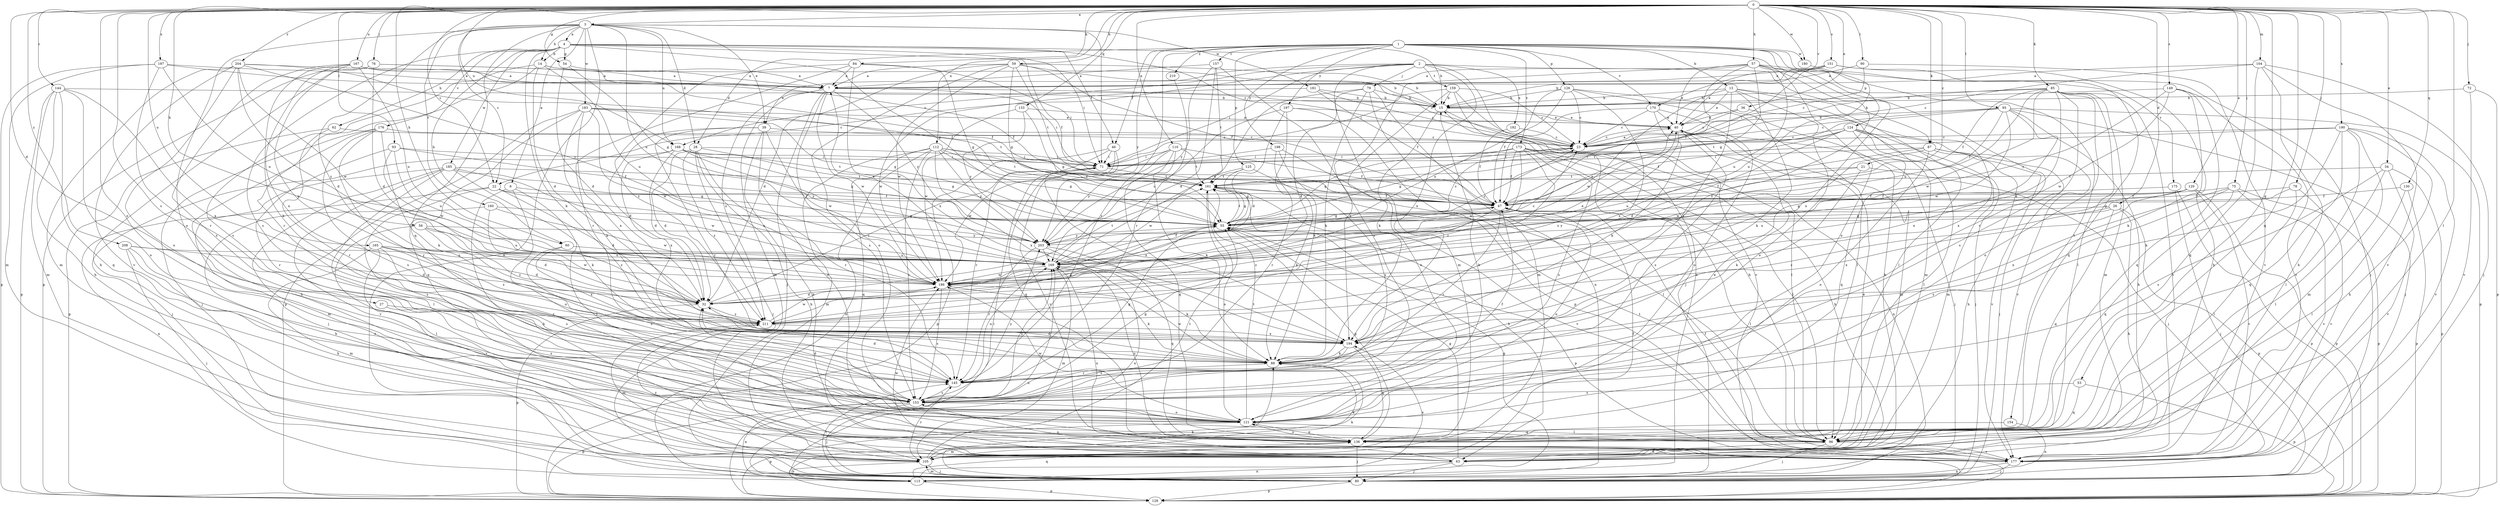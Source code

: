strict digraph  {
0;
1;
2;
3;
4;
6;
7;
13;
14;
15;
21;
22;
23;
26;
27;
28;
32;
34;
36;
39;
40;
46;
47;
53;
54;
55;
56;
57;
59;
60;
62;
63;
71;
72;
75;
76;
78;
79;
80;
84;
85;
87;
88;
90;
93;
95;
96;
104;
105;
110;
112;
113;
120;
121;
124;
125;
126;
128;
130;
133;
136;
144;
145;
149;
151;
153;
154;
157;
159;
160;
161;
165;
167;
168;
169;
170;
173;
175;
176;
177;
180;
181;
183;
185;
186;
187;
190;
192;
194;
197;
198;
203;
204;
208;
210;
211;
0 -> 3  [label=a];
0 -> 21  [label=c];
0 -> 22  [label=c];
0 -> 26  [label=d];
0 -> 27  [label=d];
0 -> 34  [label=e];
0 -> 36  [label=e];
0 -> 53  [label=g];
0 -> 54  [label=g];
0 -> 56  [label=h];
0 -> 57  [label=h];
0 -> 59  [label=h];
0 -> 60  [label=h];
0 -> 72  [label=j];
0 -> 75  [label=j];
0 -> 76  [label=j];
0 -> 78  [label=j];
0 -> 84  [label=k];
0 -> 85  [label=k];
0 -> 87  [label=k];
0 -> 90  [label=l];
0 -> 93  [label=l];
0 -> 95  [label=l];
0 -> 96  [label=l];
0 -> 104  [label=m];
0 -> 110  [label=n];
0 -> 112  [label=n];
0 -> 120  [label=o];
0 -> 121  [label=o];
0 -> 130  [label=q];
0 -> 133  [label=q];
0 -> 136  [label=q];
0 -> 144  [label=r];
0 -> 149  [label=s];
0 -> 151  [label=s];
0 -> 153  [label=s];
0 -> 165  [label=u];
0 -> 167  [label=u];
0 -> 168  [label=u];
0 -> 170  [label=v];
0 -> 180  [label=w];
0 -> 187  [label=x];
0 -> 190  [label=x];
0 -> 204  [label=z];
0 -> 208  [label=z];
1 -> 13  [label=b];
1 -> 28  [label=d];
1 -> 46  [label=f];
1 -> 121  [label=o];
1 -> 124  [label=p];
1 -> 125  [label=p];
1 -> 126  [label=p];
1 -> 145  [label=r];
1 -> 154  [label=t];
1 -> 157  [label=t];
1 -> 170  [label=v];
1 -> 173  [label=v];
1 -> 175  [label=v];
1 -> 180  [label=w];
1 -> 197  [label=y];
1 -> 198  [label=y];
1 -> 203  [label=y];
1 -> 210  [label=z];
2 -> 22  [label=c];
2 -> 39  [label=e];
2 -> 71  [label=i];
2 -> 79  [label=j];
2 -> 87  [label=k];
2 -> 105  [label=m];
2 -> 113  [label=n];
2 -> 159  [label=t];
2 -> 168  [label=u];
2 -> 192  [label=x];
2 -> 194  [label=x];
3 -> 4  [label=a];
3 -> 6  [label=a];
3 -> 14  [label=b];
3 -> 22  [label=c];
3 -> 28  [label=d];
3 -> 39  [label=e];
3 -> 71  [label=i];
3 -> 113  [label=n];
3 -> 121  [label=o];
3 -> 136  [label=q];
3 -> 160  [label=t];
3 -> 168  [label=u];
3 -> 169  [label=u];
3 -> 181  [label=w];
3 -> 183  [label=w];
3 -> 211  [label=z];
4 -> 14  [label=b];
4 -> 15  [label=b];
4 -> 23  [label=c];
4 -> 46  [label=f];
4 -> 47  [label=f];
4 -> 54  [label=g];
4 -> 55  [label=g];
4 -> 60  [label=h];
4 -> 62  [label=h];
4 -> 71  [label=i];
4 -> 88  [label=k];
4 -> 153  [label=s];
4 -> 176  [label=v];
4 -> 185  [label=w];
6 -> 47  [label=f];
6 -> 63  [label=h];
6 -> 96  [label=l];
6 -> 121  [label=o];
7 -> 15  [label=b];
7 -> 71  [label=i];
7 -> 80  [label=j];
7 -> 105  [label=m];
7 -> 153  [label=s];
7 -> 186  [label=w];
7 -> 203  [label=y];
7 -> 211  [label=z];
13 -> 15  [label=b];
13 -> 40  [label=e];
13 -> 88  [label=k];
13 -> 96  [label=l];
13 -> 105  [label=m];
13 -> 121  [label=o];
13 -> 186  [label=w];
13 -> 194  [label=x];
14 -> 7  [label=a];
14 -> 15  [label=b];
14 -> 32  [label=d];
14 -> 145  [label=r];
14 -> 153  [label=s];
14 -> 169  [label=u];
15 -> 40  [label=e];
15 -> 96  [label=l];
15 -> 121  [label=o];
21 -> 47  [label=f];
21 -> 80  [label=j];
21 -> 88  [label=k];
21 -> 161  [label=t];
22 -> 32  [label=d];
22 -> 47  [label=f];
22 -> 113  [label=n];
22 -> 153  [label=s];
22 -> 169  [label=u];
23 -> 40  [label=e];
23 -> 55  [label=g];
23 -> 71  [label=i];
26 -> 55  [label=g];
26 -> 63  [label=h];
26 -> 128  [label=p];
26 -> 136  [label=q];
26 -> 203  [label=y];
26 -> 211  [label=z];
27 -> 153  [label=s];
27 -> 211  [label=z];
28 -> 32  [label=d];
28 -> 55  [label=g];
28 -> 63  [label=h];
28 -> 71  [label=i];
28 -> 80  [label=j];
28 -> 145  [label=r];
28 -> 211  [label=z];
32 -> 71  [label=i];
32 -> 128  [label=p];
32 -> 211  [label=z];
34 -> 96  [label=l];
34 -> 128  [label=p];
34 -> 153  [label=s];
34 -> 161  [label=t];
34 -> 177  [label=v];
36 -> 23  [label=c];
36 -> 40  [label=e];
36 -> 194  [label=x];
39 -> 23  [label=c];
39 -> 32  [label=d];
39 -> 63  [label=h];
39 -> 121  [label=o];
39 -> 145  [label=r];
39 -> 186  [label=w];
40 -> 23  [label=c];
40 -> 80  [label=j];
40 -> 105  [label=m];
40 -> 153  [label=s];
40 -> 211  [label=z];
46 -> 71  [label=i];
46 -> 128  [label=p];
46 -> 136  [label=q];
46 -> 145  [label=r];
46 -> 177  [label=v];
47 -> 55  [label=g];
47 -> 96  [label=l];
47 -> 121  [label=o];
47 -> 145  [label=r];
47 -> 211  [label=z];
53 -> 128  [label=p];
53 -> 136  [label=q];
53 -> 153  [label=s];
54 -> 7  [label=a];
54 -> 32  [label=d];
54 -> 55  [label=g];
55 -> 23  [label=c];
55 -> 40  [label=e];
55 -> 128  [label=p];
55 -> 161  [label=t];
55 -> 203  [label=y];
56 -> 32  [label=d];
56 -> 96  [label=l];
56 -> 169  [label=u];
56 -> 203  [label=y];
56 -> 211  [label=z];
57 -> 7  [label=a];
57 -> 40  [label=e];
57 -> 47  [label=f];
57 -> 55  [label=g];
57 -> 71  [label=i];
57 -> 80  [label=j];
57 -> 145  [label=r];
57 -> 169  [label=u];
57 -> 194  [label=x];
57 -> 211  [label=z];
59 -> 7  [label=a];
59 -> 15  [label=b];
59 -> 23  [label=c];
59 -> 32  [label=d];
59 -> 47  [label=f];
59 -> 55  [label=g];
59 -> 121  [label=o];
59 -> 161  [label=t];
59 -> 186  [label=w];
60 -> 153  [label=s];
60 -> 169  [label=u];
60 -> 194  [label=x];
62 -> 23  [label=c];
62 -> 128  [label=p];
62 -> 145  [label=r];
63 -> 55  [label=g];
63 -> 80  [label=j];
63 -> 113  [label=n];
63 -> 153  [label=s];
63 -> 186  [label=w];
71 -> 161  [label=t];
71 -> 194  [label=x];
72 -> 15  [label=b];
72 -> 128  [label=p];
72 -> 177  [label=v];
75 -> 47  [label=f];
75 -> 128  [label=p];
75 -> 136  [label=q];
75 -> 153  [label=s];
75 -> 177  [label=v];
75 -> 194  [label=x];
76 -> 7  [label=a];
76 -> 32  [label=d];
76 -> 47  [label=f];
76 -> 63  [label=h];
76 -> 128  [label=p];
78 -> 47  [label=f];
78 -> 55  [label=g];
78 -> 96  [label=l];
78 -> 177  [label=v];
79 -> 15  [label=b];
79 -> 32  [label=d];
79 -> 88  [label=k];
79 -> 105  [label=m];
79 -> 113  [label=n];
79 -> 169  [label=u];
80 -> 88  [label=k];
80 -> 105  [label=m];
80 -> 128  [label=p];
80 -> 145  [label=r];
84 -> 7  [label=a];
84 -> 55  [label=g];
84 -> 71  [label=i];
84 -> 145  [label=r];
84 -> 194  [label=x];
84 -> 211  [label=z];
85 -> 15  [label=b];
85 -> 23  [label=c];
85 -> 32  [label=d];
85 -> 47  [label=f];
85 -> 96  [label=l];
85 -> 105  [label=m];
85 -> 121  [label=o];
85 -> 153  [label=s];
85 -> 169  [label=u];
85 -> 177  [label=v];
85 -> 186  [label=w];
87 -> 63  [label=h];
87 -> 71  [label=i];
87 -> 80  [label=j];
87 -> 121  [label=o];
87 -> 169  [label=u];
87 -> 177  [label=v];
87 -> 186  [label=w];
88 -> 32  [label=d];
88 -> 145  [label=r];
88 -> 186  [label=w];
90 -> 7  [label=a];
90 -> 23  [label=c];
90 -> 177  [label=v];
93 -> 47  [label=f];
93 -> 71  [label=i];
93 -> 145  [label=r];
93 -> 169  [label=u];
93 -> 186  [label=w];
95 -> 23  [label=c];
95 -> 40  [label=e];
95 -> 47  [label=f];
95 -> 63  [label=h];
95 -> 80  [label=j];
95 -> 128  [label=p];
95 -> 161  [label=t];
95 -> 186  [label=w];
95 -> 194  [label=x];
96 -> 15  [label=b];
96 -> 63  [label=h];
96 -> 80  [label=j];
96 -> 161  [label=t];
96 -> 177  [label=v];
104 -> 7  [label=a];
104 -> 23  [label=c];
104 -> 63  [label=h];
104 -> 80  [label=j];
104 -> 136  [label=q];
104 -> 177  [label=v];
105 -> 40  [label=e];
105 -> 47  [label=f];
105 -> 80  [label=j];
105 -> 88  [label=k];
105 -> 113  [label=n];
105 -> 145  [label=r];
105 -> 161  [label=t];
105 -> 211  [label=z];
110 -> 47  [label=f];
110 -> 71  [label=i];
110 -> 88  [label=k];
110 -> 136  [label=q];
110 -> 161  [label=t];
110 -> 186  [label=w];
110 -> 203  [label=y];
112 -> 47  [label=f];
112 -> 55  [label=g];
112 -> 71  [label=i];
112 -> 105  [label=m];
112 -> 113  [label=n];
112 -> 136  [label=q];
112 -> 153  [label=s];
112 -> 161  [label=t];
112 -> 194  [label=x];
112 -> 203  [label=y];
113 -> 55  [label=g];
113 -> 71  [label=i];
113 -> 128  [label=p];
113 -> 136  [label=q];
113 -> 194  [label=x];
120 -> 47  [label=f];
120 -> 55  [label=g];
120 -> 128  [label=p];
120 -> 169  [label=u];
120 -> 177  [label=v];
120 -> 194  [label=x];
121 -> 15  [label=b];
121 -> 40  [label=e];
121 -> 96  [label=l];
121 -> 128  [label=p];
121 -> 136  [label=q];
121 -> 161  [label=t];
121 -> 186  [label=w];
124 -> 23  [label=c];
124 -> 32  [label=d];
124 -> 47  [label=f];
124 -> 80  [label=j];
124 -> 96  [label=l];
124 -> 105  [label=m];
124 -> 136  [label=q];
124 -> 161  [label=t];
124 -> 177  [label=v];
125 -> 55  [label=g];
125 -> 88  [label=k];
125 -> 161  [label=t];
125 -> 186  [label=w];
126 -> 15  [label=b];
126 -> 23  [label=c];
126 -> 47  [label=f];
126 -> 63  [label=h];
126 -> 96  [label=l];
126 -> 169  [label=u];
126 -> 194  [label=x];
128 -> 88  [label=k];
128 -> 169  [label=u];
130 -> 47  [label=f];
130 -> 96  [label=l];
130 -> 128  [label=p];
133 -> 40  [label=e];
133 -> 55  [label=g];
133 -> 186  [label=w];
133 -> 203  [label=y];
136 -> 55  [label=g];
136 -> 80  [label=j];
136 -> 105  [label=m];
136 -> 121  [label=o];
136 -> 169  [label=u];
144 -> 15  [label=b];
144 -> 63  [label=h];
144 -> 105  [label=m];
144 -> 121  [label=o];
144 -> 128  [label=p];
144 -> 136  [label=q];
144 -> 194  [label=x];
145 -> 32  [label=d];
145 -> 55  [label=g];
145 -> 153  [label=s];
145 -> 169  [label=u];
149 -> 15  [label=b];
149 -> 88  [label=k];
149 -> 136  [label=q];
149 -> 177  [label=v];
149 -> 186  [label=w];
149 -> 203  [label=y];
151 -> 7  [label=a];
151 -> 15  [label=b];
151 -> 40  [label=e];
151 -> 63  [label=h];
151 -> 71  [label=i];
151 -> 136  [label=q];
153 -> 32  [label=d];
153 -> 47  [label=f];
153 -> 55  [label=g];
153 -> 80  [label=j];
153 -> 113  [label=n];
153 -> 121  [label=o];
153 -> 128  [label=p];
153 -> 169  [label=u];
153 -> 203  [label=y];
154 -> 113  [label=n];
154 -> 136  [label=q];
157 -> 7  [label=a];
157 -> 32  [label=d];
157 -> 153  [label=s];
157 -> 161  [label=t];
157 -> 203  [label=y];
159 -> 15  [label=b];
159 -> 23  [label=c];
159 -> 80  [label=j];
159 -> 88  [label=k];
159 -> 177  [label=v];
159 -> 194  [label=x];
160 -> 55  [label=g];
160 -> 63  [label=h];
160 -> 186  [label=w];
160 -> 211  [label=z];
161 -> 47  [label=f];
161 -> 55  [label=g];
161 -> 63  [label=h];
161 -> 121  [label=o];
161 -> 177  [label=v];
165 -> 32  [label=d];
165 -> 105  [label=m];
165 -> 153  [label=s];
165 -> 169  [label=u];
165 -> 177  [label=v];
165 -> 186  [label=w];
165 -> 211  [label=z];
167 -> 7  [label=a];
167 -> 47  [label=f];
167 -> 88  [label=k];
167 -> 153  [label=s];
167 -> 169  [label=u];
167 -> 194  [label=x];
167 -> 211  [label=z];
168 -> 32  [label=d];
168 -> 55  [label=g];
168 -> 71  [label=i];
168 -> 80  [label=j];
168 -> 161  [label=t];
168 -> 194  [label=x];
168 -> 203  [label=y];
169 -> 7  [label=a];
169 -> 23  [label=c];
169 -> 47  [label=f];
169 -> 88  [label=k];
169 -> 105  [label=m];
169 -> 161  [label=t];
169 -> 186  [label=w];
170 -> 23  [label=c];
170 -> 40  [label=e];
170 -> 47  [label=f];
170 -> 88  [label=k];
170 -> 121  [label=o];
173 -> 47  [label=f];
173 -> 55  [label=g];
173 -> 63  [label=h];
173 -> 71  [label=i];
173 -> 96  [label=l];
173 -> 113  [label=n];
173 -> 153  [label=s];
173 -> 186  [label=w];
173 -> 211  [label=z];
175 -> 47  [label=f];
175 -> 80  [label=j];
175 -> 128  [label=p];
176 -> 23  [label=c];
176 -> 63  [label=h];
176 -> 80  [label=j];
176 -> 88  [label=k];
176 -> 145  [label=r];
176 -> 153  [label=s];
177 -> 47  [label=f];
177 -> 80  [label=j];
177 -> 113  [label=n];
177 -> 169  [label=u];
180 -> 169  [label=u];
181 -> 15  [label=b];
181 -> 23  [label=c];
181 -> 47  [label=f];
181 -> 186  [label=w];
183 -> 40  [label=e];
183 -> 55  [label=g];
183 -> 88  [label=k];
183 -> 128  [label=p];
183 -> 136  [label=q];
183 -> 161  [label=t];
183 -> 186  [label=w];
183 -> 194  [label=x];
185 -> 55  [label=g];
185 -> 80  [label=j];
185 -> 88  [label=k];
185 -> 96  [label=l];
185 -> 105  [label=m];
185 -> 161  [label=t];
185 -> 177  [label=v];
185 -> 186  [label=w];
186 -> 32  [label=d];
186 -> 40  [label=e];
186 -> 88  [label=k];
186 -> 153  [label=s];
187 -> 7  [label=a];
187 -> 15  [label=b];
187 -> 105  [label=m];
187 -> 128  [label=p];
187 -> 145  [label=r];
187 -> 169  [label=u];
190 -> 23  [label=c];
190 -> 63  [label=h];
190 -> 88  [label=k];
190 -> 96  [label=l];
190 -> 105  [label=m];
190 -> 136  [label=q];
190 -> 161  [label=t];
190 -> 177  [label=v];
192 -> 23  [label=c];
192 -> 47  [label=f];
194 -> 88  [label=k];
194 -> 136  [label=q];
194 -> 153  [label=s];
197 -> 32  [label=d];
197 -> 40  [label=e];
197 -> 88  [label=k];
197 -> 128  [label=p];
197 -> 169  [label=u];
198 -> 71  [label=i];
198 -> 96  [label=l];
198 -> 145  [label=r];
198 -> 153  [label=s];
203 -> 23  [label=c];
203 -> 113  [label=n];
203 -> 136  [label=q];
203 -> 145  [label=r];
203 -> 169  [label=u];
204 -> 7  [label=a];
204 -> 32  [label=d];
204 -> 47  [label=f];
204 -> 105  [label=m];
204 -> 121  [label=o];
204 -> 177  [label=v];
204 -> 186  [label=w];
204 -> 203  [label=y];
208 -> 32  [label=d];
208 -> 63  [label=h];
208 -> 80  [label=j];
208 -> 121  [label=o];
208 -> 169  [label=u];
210 -> 145  [label=r];
211 -> 55  [label=g];
211 -> 105  [label=m];
211 -> 186  [label=w];
211 -> 194  [label=x];
}
